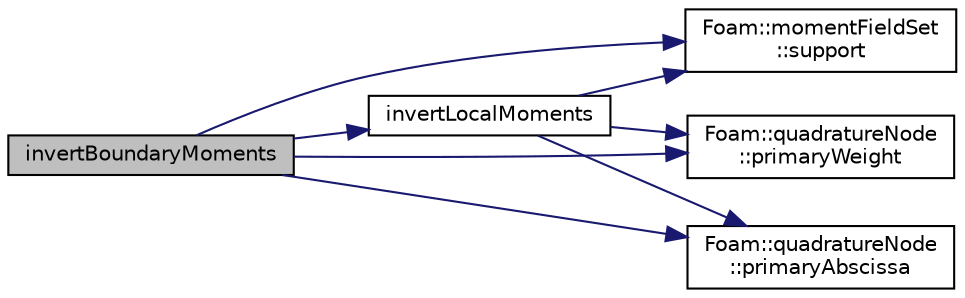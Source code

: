digraph "invertBoundaryMoments"
{
  bgcolor="transparent";
  edge [fontname="Helvetica",fontsize="10",labelfontname="Helvetica",labelfontsize="10"];
  node [fontname="Helvetica",fontsize="10",shape=record];
  rankdir="LR";
  Node1 [label="invertBoundaryMoments",height=0.2,width=0.4,color="black", fillcolor="grey75", style="filled", fontcolor="black"];
  Node1 -> Node2 [color="midnightblue",fontsize="10",style="solid",fontname="Helvetica"];
  Node2 [label="invertLocalMoments",height=0.2,width=0.4,color="black",URL="$a00004.html#ae61ce7f3d511855a1d0eaf25c94d648f",tooltip="Invert moments in a single cell. "];
  Node2 -> Node3 [color="midnightblue",fontsize="10",style="solid",fontname="Helvetica"];
  Node3 [label="Foam::momentFieldSet\l::support",height=0.2,width=0.4,color="black",URL="$a00044.html#ac69c81c5f4ebd5edd8ddc30b03c1d184",tooltip="Return support of the measure associated to the moment set. "];
  Node2 -> Node4 [color="midnightblue",fontsize="10",style="solid",fontname="Helvetica"];
  Node4 [label="Foam::quadratureNode\l::primaryWeight",height=0.2,width=0.4,color="black",URL="$a00060.html#aa0a25e3fbd8098cb359e8e92cafba070",tooltip="Const access to the weight of the node. "];
  Node2 -> Node5 [color="midnightblue",fontsize="10",style="solid",fontname="Helvetica"];
  Node5 [label="Foam::quadratureNode\l::primaryAbscissa",height=0.2,width=0.4,color="black",URL="$a00060.html#a436581ffd72d3ac178b6d3381f0928ce",tooltip="Const access to the abscissa of the node. "];
  Node1 -> Node5 [color="midnightblue",fontsize="10",style="solid",fontname="Helvetica"];
  Node1 -> Node4 [color="midnightblue",fontsize="10",style="solid",fontname="Helvetica"];
  Node1 -> Node3 [color="midnightblue",fontsize="10",style="solid",fontname="Helvetica"];
}
